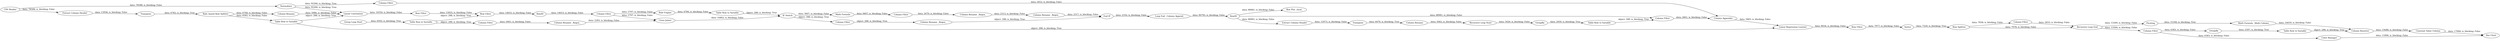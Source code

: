 digraph {
	"8762545013360462183_3" [label=Normalizer]
	"4538876071296402761_47" [label="Column Filter"]
	"4538876071296402761_53" [label="IF Switch"]
	"4538876071296402761_44" [label="Row Filter"]
	"8762545013360462183_21" [label="Column Filter"]
	"8762545013360462183_59" [label="Box Plot _local_"]
	"8762545013360462183_24" [label="Table Row to Variable"]
	"4538876071296402761_38" [label="Column Filter"]
	"8762545013360462183_55" [label="Column Rename"]
	"8762545013360462183_2" [label="Linear Regression Learner"]
	"8762545013360462183_10" [label="Extract Column Header"]
	"4538876071296402761_59" [label="Column Rename _Regex_"]
	"8762545013360462183_25" [label="Column Filter"]
	"8762545013360462183_2203" [label="Color Manager"]
	"8762545013360462183_2204" [label=Pivoting]
	"4538876071296402761_54" [label="Rule Engine"]
	"4538876071296402761_52" [label=RowID]
	"4538876071296402761_49" [label="Column Rename _Regex_"]
	"4538876071296402761_51" [label=RowID]
	"4538876071296402761_58" [label="Column Rename _Regex_"]
	"4538876071296402761_45" [label="Cross Joiner"]
	"4538876071296402761_46" [label="Math Formula"]
	"8762545013360462183_2211" [label="Math Formula _Multi Column_"]
	"8762545013360462183_2209" [label="Bar Chart"]
	"4538876071296402761_57" [label="Column Filter"]
	"8762545013360462183_1" [label="CSV Reader"]
	"8762545013360462183_2208" [label="Column Resorter"]
	"8762545013360462183_16" [label="Row Splitter"]
	"4538876071296402761_35" [label="Linear Correlation"]
	"4538876071296402761_43" [label="Column Filter"]
	"8762545013360462183_9" [label="Recursive Loop End"]
	"8762545013360462183_2207" [label="Table Row to Variable"]
	"4538876071296402761_56" [label="End IF"]
	"8762545013360462183_12" [label="Rule_based Row Splitter"]
	"8762545013360462183_13" [label="Table Row to Variable"]
	"8762545013360462183_56" [label="Extract Column Header"]
	"8762545013360462183_17" [label="Column Rename"]
	"8762545013360462183_22" [label=GroupBy]
	"8762545013360462183_57" [label=Transpose]
	"4538876071296402761_42" [label="Table Row to Variable"]
	"8762545013360462183_14" [label=Sorter]
	"8762545013360462183_26" [label="Column Appender"]
	"4538876071296402761_48" [label="Loop End _Column Append_"]
	"4538876071296402761_50" [label="Column Rename _Regex_"]
	"8762545013360462183_2210" [label="Column Filter"]
	"8762545013360462183_11" [label=Transpose]
	"8762545013360462183_2202" [label=GroupBy]
	"4538876071296402761_36" [label="Row Filter"]
	"4538876071296402761_41" [label="Group Loop Start"]
	"8762545013360462183_2205" [label="Constant Value Column"]
	"8762545013360462183_8" [label="Recursive Loop Start"]
	"8762545013360462183_15" [label="Row Filter"]
	"4538876071296402761_55" [label="Table Row to Variable"]
	"8762545013360462183_58" [label="Column Filter"]
	"8762545013360462183_22" -> "8762545013360462183_24" [label="data: 2450; is_blocking: True"]
	"8762545013360462183_57" -> "8762545013360462183_55" [label="data: 6470; is_blocking: True"]
	"8762545013360462183_2203" -> "8762545013360462183_2209" [label="data: 11896; is_blocking: False"]
	"8762545013360462183_1" -> "8762545013360462183_10" [label="data: 78588; is_blocking: False"]
	"8762545013360462183_58" -> "8762545013360462183_26" [label="data: 2661; is_blocking: False"]
	"4538876071296402761_57" -> "4538876071296402761_58" [label="object: 288; is_blocking: True"]
	"8762545013360462183_16" -> "8762545013360462183_21" [label="data: 7838; is_blocking: False"]
	"8762545013360462183_3" -> "4538876071296402761_35" [label="data: 92266; is_blocking: True"]
	"8762545013360462183_12" -> "8762545013360462183_13" [label="data: 6582; is_blocking: False"]
	"4538876071296402761_36" -> "4538876071296402761_44" [label="data: 15025; is_blocking: False"]
	"4538876071296402761_38" -> "4538876071296402761_54" [label="data: 2797; is_blocking: False"]
	"4538876071296402761_46" -> "4538876071296402761_47" [label="data: 9407; is_blocking: False"]
	"4538876071296402761_53" -> "4538876071296402761_57" [label="object: 288; is_blocking: True"]
	"8762545013360462183_56" -> "8762545013360462183_57" [label="data: 12973; is_blocking: False"]
	"8762545013360462183_9" -> "8762545013360462183_2204" [label="data: 13309; is_blocking: False"]
	"8762545013360462183_2202" -> "8762545013360462183_2207" [label="data: 2597; is_blocking: True"]
	"8762545013360462183_12" -> "8762545013360462183_17" [label="data: 6768; is_blocking: False"]
	"8762545013360462183_9" -> "8762545013360462183_2210" [label="data: 13309; is_blocking: False"]
	"4538876071296402761_52" -> "8762545013360462183_59" [label="data: 88981; is_blocking: False"]
	"4538876071296402761_41" -> "4538876071296402761_42" [label="data: 6592; is_blocking: True"]
	"4538876071296402761_52" -> "8762545013360462183_58" [label="data: 88981; is_blocking: False"]
	"8762545013360462183_2210" -> "8762545013360462183_2203" [label="data: 6383; is_blocking: False"]
	"4538876071296402761_43" -> "4538876071296402761_49" [label="data: 2661; is_blocking: False"]
	"8762545013360462183_55" -> "8762545013360462183_8" [label="data: 5662; is_blocking: False"]
	"4538876071296402761_44" -> "4538876071296402761_51" [label="data: 14655; is_blocking: False"]
	"4538876071296402761_58" -> "4538876071296402761_56" [label="object: 288; is_blocking: True"]
	"4538876071296402761_38" -> "4538876071296402761_45" [label="data: 2797; is_blocking: False"]
	"4538876071296402761_51" -> "4538876071296402761_38" [label="data: 14653; is_blocking: False"]
	"4538876071296402761_52" -> "8762545013360462183_56" [label="data: 88981; is_blocking: False"]
	"8762545013360462183_2211" -> "8762545013360462183_2208" [label="data: 16659; is_blocking: False"]
	"4538876071296402761_35" -> "4538876071296402761_36" [label="data: 16550; is_blocking: False"]
	"4538876071296402761_45" -> "4538876071296402761_53" [label="data: 16862; is_blocking: False"]
	"8762545013360462183_11" -> "8762545013360462183_12" [label="data: 6782; is_blocking: True"]
	"4538876071296402761_48" -> "4538876071296402761_52" [label="data: 90795; is_blocking: False"]
	"8762545013360462183_3" -> "8762545013360462183_25" [label="data: 92266; is_blocking: True"]
	"8762545013360462183_24" -> "8762545013360462183_58" [label="object: 288; is_blocking: True"]
	"4538876071296402761_42" -> "4538876071296402761_43" [label="object: 288; is_blocking: True"]
	"8762545013360462183_2207" -> "8762545013360462183_2208" [label="object: 288; is_blocking: True"]
	"8762545013360462183_2204" -> "8762545013360462183_2211" [label="data: 15184; is_blocking: True"]
	"8762545013360462183_15" -> "8762545013360462183_14" [label="data: 7977; is_blocking: False"]
	"8762545013360462183_2208" -> "8762545013360462183_2205" [label="data: 15688; is_blocking: False"]
	"8762545013360462183_21" -> "8762545013360462183_9" [label="data: 2833; is_blocking: False"]
	"4538876071296402761_42" -> "4538876071296402761_44" [label="object: 288; is_blocking: True"]
	"4538876071296402761_50" -> "4538876071296402761_59" [label="data: 2313; is_blocking: False"]
	"8762545013360462183_10" -> "8762545013360462183_11" [label="data: 13936; is_blocking: False"]
	"4538876071296402761_59" -> "4538876071296402761_56" [label="data: 2317; is_blocking: False"]
	"4538876071296402761_54" -> "4538876071296402761_55" [label="data: 4784; is_blocking: False"]
	"8762545013360462183_25" -> "8762545013360462183_26" [label="data: 2652; is_blocking: False"]
	"8762545013360462183_13" -> "4538876071296402761_35" [label="object: 288; is_blocking: True"]
	"8762545013360462183_2205" -> "8762545013360462183_2209" [label="data: 17684; is_blocking: False"]
	"8762545013360462183_26" -> "8762545013360462183_2" [label="data: 5865; is_blocking: False"]
	"4538876071296402761_56" -> "4538876071296402761_48" [label="data: 2316; is_blocking: False"]
	"8762545013360462183_2210" -> "8762545013360462183_2202" [label="data: 6383; is_blocking: False"]
	"4538876071296402761_47" -> "4538876071296402761_50" [label="data: 2670; is_blocking: False"]
	"8762545013360462183_2" -> "8762545013360462183_15" [label="data: 8034; is_blocking: False"]
	"4538876071296402761_49" -> "4538876071296402761_45" [label="data: 2283; is_blocking: False"]
	"8762545013360462183_8" -> "8762545013360462183_22" [label="data: 3426; is_blocking: False"]
	"4538876071296402761_53" -> "4538876071296402761_46" [label="data: 3607; is_blocking: False"]
	"8762545013360462183_13" -> "8762545013360462183_2" [label="object: 288; is_blocking: True"]
	"8762545013360462183_14" -> "8762545013360462183_16" [label="data: 7320; is_blocking: True"]
	"8762545013360462183_17" -> "4538876071296402761_35" [label="data: 5986; is_blocking: False"]
	"8762545013360462183_1" -> "8762545013360462183_3" [label="data: 78588; is_blocking: False"]
	"4538876071296402761_55" -> "4538876071296402761_53" [label="object: 288; is_blocking: True"]
	"8762545013360462183_16" -> "8762545013360462183_9" [label="data: 7978; is_blocking: False"]
	rankdir=LR
}
